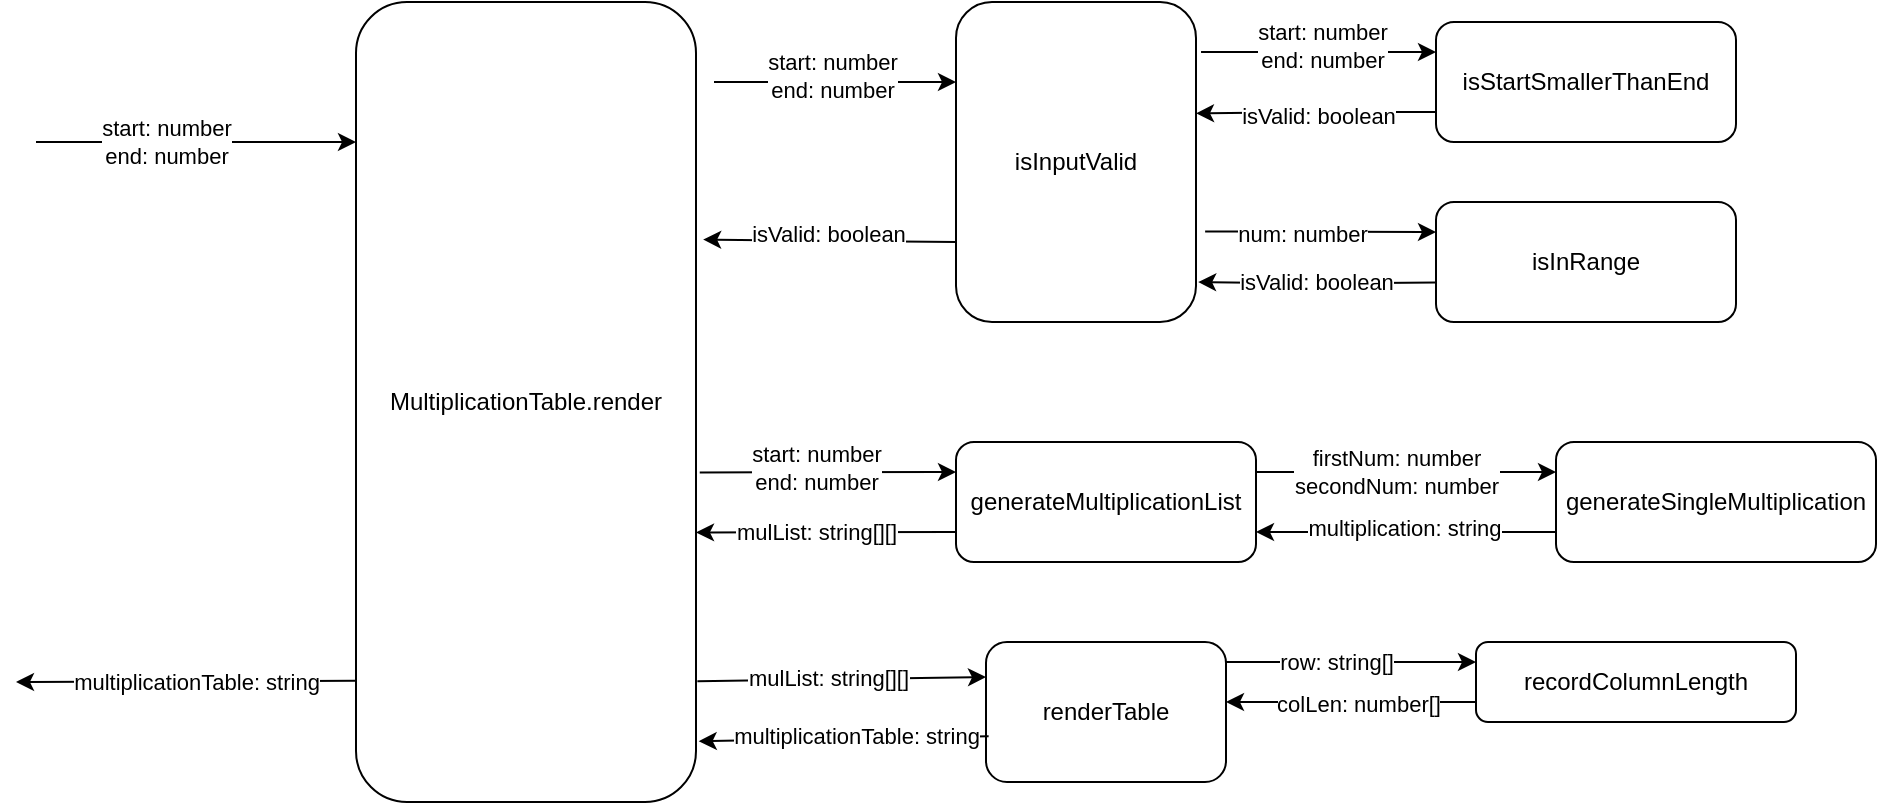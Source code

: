 <mxfile version="24.7.17">
  <diagram name="Page-1" id="2YBvvXClWsGukQMizWep">
    <mxGraphModel dx="1982" dy="530" grid="1" gridSize="10" guides="1" tooltips="1" connect="1" arrows="1" fold="1" page="1" pageScale="1" pageWidth="850" pageHeight="1100" math="0" shadow="0">
      <root>
        <mxCell id="0" />
        <mxCell id="1" parent="0" />
        <mxCell id="smsOg0GnQyqO6J8U3x3V-1" value="MultiplicationTable.render" style="rounded=1;whiteSpace=wrap;html=1;" vertex="1" parent="1">
          <mxGeometry x="120" y="50" width="170" height="400" as="geometry" />
        </mxCell>
        <mxCell id="smsOg0GnQyqO6J8U3x3V-2" value="isInputValid" style="rounded=1;whiteSpace=wrap;html=1;" vertex="1" parent="1">
          <mxGeometry x="420" y="50" width="120" height="160" as="geometry" />
        </mxCell>
        <mxCell id="smsOg0GnQyqO6J8U3x3V-3" value="" style="endArrow=classic;html=1;rounded=0;entryX=0;entryY=0.25;entryDx=0;entryDy=0;" edge="1" parent="1" target="smsOg0GnQyqO6J8U3x3V-2">
          <mxGeometry width="50" height="50" relative="1" as="geometry">
            <mxPoint x="299" y="90" as="sourcePoint" />
            <mxPoint x="420.0" y="100.19" as="targetPoint" />
          </mxGeometry>
        </mxCell>
        <mxCell id="smsOg0GnQyqO6J8U3x3V-4" value="start: number&lt;div&gt;end: number&lt;/div&gt;" style="edgeLabel;html=1;align=center;verticalAlign=middle;resizable=0;points=[];" vertex="1" connectable="0" parent="smsOg0GnQyqO6J8U3x3V-3">
          <mxGeometry x="-0.022" y="3" relative="1" as="geometry">
            <mxPoint as="offset" />
          </mxGeometry>
        </mxCell>
        <mxCell id="smsOg0GnQyqO6J8U3x3V-5" value="" style="endArrow=classic;html=1;rounded=0;exitX=0;exitY=0.75;exitDx=0;exitDy=0;entryX=1.021;entryY=0.297;entryDx=0;entryDy=0;entryPerimeter=0;" edge="1" parent="1" source="smsOg0GnQyqO6J8U3x3V-2" target="smsOg0GnQyqO6J8U3x3V-1">
          <mxGeometry width="50" height="50" relative="1" as="geometry">
            <mxPoint x="400" y="180" as="sourcePoint" />
            <mxPoint x="300" y="170" as="targetPoint" />
          </mxGeometry>
        </mxCell>
        <mxCell id="smsOg0GnQyqO6J8U3x3V-6" value="isValid: boolean" style="edgeLabel;html=1;align=center;verticalAlign=middle;resizable=0;points=[];" vertex="1" connectable="0" parent="smsOg0GnQyqO6J8U3x3V-5">
          <mxGeometry x="0.188" y="-4" relative="1" as="geometry">
            <mxPoint x="11" as="offset" />
          </mxGeometry>
        </mxCell>
        <mxCell id="smsOg0GnQyqO6J8U3x3V-7" value="isStartSmallerThanEnd" style="rounded=1;whiteSpace=wrap;html=1;" vertex="1" parent="1">
          <mxGeometry x="660" y="60" width="150" height="60" as="geometry" />
        </mxCell>
        <mxCell id="smsOg0GnQyqO6J8U3x3V-15" style="edgeStyle=orthogonalEdgeStyle;rounded=0;orthogonalLoop=1;jettySize=auto;html=1;exitX=0;exitY=0.25;exitDx=0;exitDy=0;entryX=1.009;entryY=0.717;entryDx=0;entryDy=0;entryPerimeter=0;" edge="1" parent="1">
          <mxGeometry relative="1" as="geometry">
            <mxPoint x="541.08" y="190.0" as="targetPoint" />
            <mxPoint x="660" y="190.28" as="sourcePoint" />
          </mxGeometry>
        </mxCell>
        <mxCell id="smsOg0GnQyqO6J8U3x3V-35" value="isValid: boolean" style="edgeLabel;html=1;align=center;verticalAlign=middle;resizable=0;points=[];" vertex="1" connectable="0" parent="smsOg0GnQyqO6J8U3x3V-15">
          <mxGeometry x="0.021" y="-1" relative="1" as="geometry">
            <mxPoint as="offset" />
          </mxGeometry>
        </mxCell>
        <mxCell id="smsOg0GnQyqO6J8U3x3V-8" value="isInRange" style="rounded=1;whiteSpace=wrap;html=1;" vertex="1" parent="1">
          <mxGeometry x="660" y="150" width="150" height="60" as="geometry" />
        </mxCell>
        <mxCell id="smsOg0GnQyqO6J8U3x3V-9" value="generateMultiplicationList" style="rounded=1;whiteSpace=wrap;html=1;" vertex="1" parent="1">
          <mxGeometry x="420" y="270" width="150" height="60" as="geometry" />
        </mxCell>
        <mxCell id="smsOg0GnQyqO6J8U3x3V-10" value="generateSingleMultiplication" style="rounded=1;whiteSpace=wrap;html=1;" vertex="1" parent="1">
          <mxGeometry x="720" y="270" width="160" height="60" as="geometry" />
        </mxCell>
        <mxCell id="smsOg0GnQyqO6J8U3x3V-11" value="renderTable" style="rounded=1;whiteSpace=wrap;html=1;" vertex="1" parent="1">
          <mxGeometry x="435" y="370" width="120" height="70" as="geometry" />
        </mxCell>
        <mxCell id="smsOg0GnQyqO6J8U3x3V-12" value="recordColumnLength" style="rounded=1;whiteSpace=wrap;html=1;" vertex="1" parent="1">
          <mxGeometry x="680" y="370" width="160" height="40" as="geometry" />
        </mxCell>
        <mxCell id="smsOg0GnQyqO6J8U3x3V-13" value="" style="endArrow=classic;html=1;rounded=0;entryX=0;entryY=0.25;entryDx=0;entryDy=0;exitX=1.021;exitY=0.156;exitDx=0;exitDy=0;exitPerimeter=0;" edge="1" parent="1" source="smsOg0GnQyqO6J8U3x3V-2" target="smsOg0GnQyqO6J8U3x3V-7">
          <mxGeometry width="50" height="50" relative="1" as="geometry">
            <mxPoint x="510" y="260" as="sourcePoint" />
            <mxPoint x="560" y="210" as="targetPoint" />
          </mxGeometry>
        </mxCell>
        <mxCell id="smsOg0GnQyqO6J8U3x3V-32" value="Text" style="edgeLabel;html=1;align=center;verticalAlign=middle;resizable=0;points=[];" vertex="1" connectable="0" parent="smsOg0GnQyqO6J8U3x3V-13">
          <mxGeometry x="-0.04" y="2" relative="1" as="geometry">
            <mxPoint as="offset" />
          </mxGeometry>
        </mxCell>
        <mxCell id="smsOg0GnQyqO6J8U3x3V-33" value="start: number&lt;div&gt;end: number&lt;/div&gt;" style="edgeLabel;html=1;align=center;verticalAlign=middle;resizable=0;points=[];" vertex="1" connectable="0" parent="smsOg0GnQyqO6J8U3x3V-13">
          <mxGeometry x="0.029" y="3" relative="1" as="geometry">
            <mxPoint as="offset" />
          </mxGeometry>
        </mxCell>
        <mxCell id="smsOg0GnQyqO6J8U3x3V-14" style="edgeStyle=orthogonalEdgeStyle;rounded=0;orthogonalLoop=1;jettySize=auto;html=1;exitX=0;exitY=0.75;exitDx=0;exitDy=0;entryX=1;entryY=0.348;entryDx=0;entryDy=0;entryPerimeter=0;" edge="1" parent="1" source="smsOg0GnQyqO6J8U3x3V-7" target="smsOg0GnQyqO6J8U3x3V-2">
          <mxGeometry relative="1" as="geometry" />
        </mxCell>
        <mxCell id="smsOg0GnQyqO6J8U3x3V-34" value="isValid: boolean" style="edgeLabel;html=1;align=center;verticalAlign=middle;resizable=0;points=[];" vertex="1" connectable="0" parent="smsOg0GnQyqO6J8U3x3V-14">
          <mxGeometry x="0.005" y="1" relative="1" as="geometry">
            <mxPoint x="1" as="offset" />
          </mxGeometry>
        </mxCell>
        <mxCell id="smsOg0GnQyqO6J8U3x3V-16" value="" style="endArrow=classic;html=1;rounded=0;entryX=0;entryY=0.25;entryDx=0;entryDy=0;exitX=1.038;exitY=0.717;exitDx=0;exitDy=0;exitPerimeter=0;" edge="1" parent="1" source="smsOg0GnQyqO6J8U3x3V-2" target="smsOg0GnQyqO6J8U3x3V-8">
          <mxGeometry width="50" height="50" relative="1" as="geometry">
            <mxPoint x="540" y="250" as="sourcePoint" />
            <mxPoint x="590" y="200" as="targetPoint" />
          </mxGeometry>
        </mxCell>
        <mxCell id="smsOg0GnQyqO6J8U3x3V-36" value="num: number" style="edgeLabel;html=1;align=center;verticalAlign=middle;resizable=0;points=[];" vertex="1" connectable="0" parent="smsOg0GnQyqO6J8U3x3V-16">
          <mxGeometry x="-0.169" y="-1" relative="1" as="geometry">
            <mxPoint as="offset" />
          </mxGeometry>
        </mxCell>
        <mxCell id="smsOg0GnQyqO6J8U3x3V-17" value="" style="endArrow=classic;html=1;rounded=0;entryX=0;entryY=0.25;entryDx=0;entryDy=0;exitX=1.011;exitY=0.588;exitDx=0;exitDy=0;exitPerimeter=0;" edge="1" parent="1" source="smsOg0GnQyqO6J8U3x3V-1" target="smsOg0GnQyqO6J8U3x3V-9">
          <mxGeometry width="50" height="50" relative="1" as="geometry">
            <mxPoint x="450" y="300" as="sourcePoint" />
            <mxPoint x="500" y="250" as="targetPoint" />
          </mxGeometry>
        </mxCell>
        <mxCell id="smsOg0GnQyqO6J8U3x3V-37" value="start: number&lt;div&gt;end: number&lt;/div&gt;" style="edgeLabel;html=1;align=center;verticalAlign=middle;resizable=0;points=[];" vertex="1" connectable="0" parent="smsOg0GnQyqO6J8U3x3V-17">
          <mxGeometry x="-0.178" y="2" relative="1" as="geometry">
            <mxPoint x="5" as="offset" />
          </mxGeometry>
        </mxCell>
        <mxCell id="smsOg0GnQyqO6J8U3x3V-18" value="" style="endArrow=classic;html=1;rounded=0;exitX=0;exitY=0.75;exitDx=0;exitDy=0;entryX=1;entryY=0.663;entryDx=0;entryDy=0;entryPerimeter=0;" edge="1" parent="1" source="smsOg0GnQyqO6J8U3x3V-9" target="smsOg0GnQyqO6J8U3x3V-1">
          <mxGeometry width="50" height="50" relative="1" as="geometry">
            <mxPoint x="450" y="300" as="sourcePoint" />
            <mxPoint x="500" y="250" as="targetPoint" />
          </mxGeometry>
        </mxCell>
        <mxCell id="smsOg0GnQyqO6J8U3x3V-38" value="mulList: string[][]" style="edgeLabel;html=1;align=center;verticalAlign=middle;resizable=0;points=[];" vertex="1" connectable="0" parent="smsOg0GnQyqO6J8U3x3V-18">
          <mxGeometry x="0.185" relative="1" as="geometry">
            <mxPoint x="7" as="offset" />
          </mxGeometry>
        </mxCell>
        <mxCell id="smsOg0GnQyqO6J8U3x3V-19" value="" style="endArrow=classic;html=1;rounded=0;exitX=1;exitY=0.25;exitDx=0;exitDy=0;entryX=0;entryY=0.25;entryDx=0;entryDy=0;" edge="1" parent="1" source="smsOg0GnQyqO6J8U3x3V-9" target="smsOg0GnQyqO6J8U3x3V-10">
          <mxGeometry width="50" height="50" relative="1" as="geometry">
            <mxPoint x="450" y="300" as="sourcePoint" />
            <mxPoint x="500" y="250" as="targetPoint" />
          </mxGeometry>
        </mxCell>
        <mxCell id="smsOg0GnQyqO6J8U3x3V-39" value="firstNum: number&lt;div&gt;secondNum: number&lt;/div&gt;" style="edgeLabel;html=1;align=center;verticalAlign=middle;resizable=0;points=[];" vertex="1" connectable="0" parent="smsOg0GnQyqO6J8U3x3V-19">
          <mxGeometry x="-0.203" relative="1" as="geometry">
            <mxPoint x="10" as="offset" />
          </mxGeometry>
        </mxCell>
        <mxCell id="smsOg0GnQyqO6J8U3x3V-20" value="" style="endArrow=classic;html=1;rounded=0;exitX=0;exitY=0.75;exitDx=0;exitDy=0;entryX=1;entryY=0.75;entryDx=0;entryDy=0;" edge="1" parent="1" source="smsOg0GnQyqO6J8U3x3V-10" target="smsOg0GnQyqO6J8U3x3V-9">
          <mxGeometry width="50" height="50" relative="1" as="geometry">
            <mxPoint x="450" y="300" as="sourcePoint" />
            <mxPoint x="500" y="250" as="targetPoint" />
          </mxGeometry>
        </mxCell>
        <mxCell id="smsOg0GnQyqO6J8U3x3V-40" value="multiplication: string" style="edgeLabel;html=1;align=center;verticalAlign=middle;resizable=0;points=[];" vertex="1" connectable="0" parent="smsOg0GnQyqO6J8U3x3V-20">
          <mxGeometry x="0.01" y="-2" relative="1" as="geometry">
            <mxPoint as="offset" />
          </mxGeometry>
        </mxCell>
        <mxCell id="smsOg0GnQyqO6J8U3x3V-21" value="" style="endArrow=classic;html=1;rounded=0;entryX=0;entryY=0.25;entryDx=0;entryDy=0;" edge="1" parent="1" target="smsOg0GnQyqO6J8U3x3V-12">
          <mxGeometry width="50" height="50" relative="1" as="geometry">
            <mxPoint x="555" y="380" as="sourcePoint" />
            <mxPoint x="615" y="380" as="targetPoint" />
          </mxGeometry>
        </mxCell>
        <mxCell id="smsOg0GnQyqO6J8U3x3V-43" value="row: string[]" style="edgeLabel;html=1;align=center;verticalAlign=middle;resizable=0;points=[];" vertex="1" connectable="0" parent="smsOg0GnQyqO6J8U3x3V-21">
          <mxGeometry x="-0.184" relative="1" as="geometry">
            <mxPoint x="4" as="offset" />
          </mxGeometry>
        </mxCell>
        <mxCell id="smsOg0GnQyqO6J8U3x3V-22" value="" style="endArrow=classic;html=1;rounded=0;exitX=0;exitY=0.75;exitDx=0;exitDy=0;" edge="1" parent="1" source="smsOg0GnQyqO6J8U3x3V-12">
          <mxGeometry width="50" height="50" relative="1" as="geometry">
            <mxPoint x="615" y="400" as="sourcePoint" />
            <mxPoint x="555" y="400" as="targetPoint" />
          </mxGeometry>
        </mxCell>
        <mxCell id="smsOg0GnQyqO6J8U3x3V-46" value="colLen: number[]" style="edgeLabel;html=1;align=center;verticalAlign=middle;resizable=0;points=[];" vertex="1" connectable="0" parent="smsOg0GnQyqO6J8U3x3V-22">
          <mxGeometry x="0.109" y="1" relative="1" as="geometry">
            <mxPoint x="10" as="offset" />
          </mxGeometry>
        </mxCell>
        <mxCell id="smsOg0GnQyqO6J8U3x3V-23" value="" style="endArrow=classic;html=1;rounded=0;exitX=1.004;exitY=0.849;exitDx=0;exitDy=0;entryX=0;entryY=0.25;entryDx=0;entryDy=0;exitPerimeter=0;" edge="1" parent="1" source="smsOg0GnQyqO6J8U3x3V-1" target="smsOg0GnQyqO6J8U3x3V-11">
          <mxGeometry width="50" height="50" relative="1" as="geometry">
            <mxPoint x="330" y="389.57" as="sourcePoint" />
            <mxPoint x="420" y="389.57" as="targetPoint" />
          </mxGeometry>
        </mxCell>
        <mxCell id="smsOg0GnQyqO6J8U3x3V-41" value="mulList: string[][]" style="edgeLabel;html=1;align=center;verticalAlign=middle;resizable=0;points=[];" vertex="1" connectable="0" parent="smsOg0GnQyqO6J8U3x3V-23">
          <mxGeometry x="-0.097" y="1" relative="1" as="geometry">
            <mxPoint as="offset" />
          </mxGeometry>
        </mxCell>
        <mxCell id="smsOg0GnQyqO6J8U3x3V-24" value="" style="endArrow=classic;html=1;rounded=0;exitX=0.011;exitY=0.674;exitDx=0;exitDy=0;entryX=1.008;entryY=0.924;entryDx=0;entryDy=0;entryPerimeter=0;exitPerimeter=0;" edge="1" parent="1" source="smsOg0GnQyqO6J8U3x3V-11" target="smsOg0GnQyqO6J8U3x3V-1">
          <mxGeometry width="50" height="50" relative="1" as="geometry">
            <mxPoint x="420" y="419.57" as="sourcePoint" />
            <mxPoint x="330" y="419.57" as="targetPoint" />
          </mxGeometry>
        </mxCell>
        <mxCell id="smsOg0GnQyqO6J8U3x3V-42" value="multiplicationTable: string" style="edgeLabel;html=1;align=center;verticalAlign=middle;resizable=0;points=[];" vertex="1" connectable="0" parent="smsOg0GnQyqO6J8U3x3V-24">
          <mxGeometry x="0.074" y="-2" relative="1" as="geometry">
            <mxPoint x="11" as="offset" />
          </mxGeometry>
        </mxCell>
        <mxCell id="smsOg0GnQyqO6J8U3x3V-25" value="" style="endArrow=classic;html=1;rounded=0;entryX=0;entryY=0.25;entryDx=0;entryDy=0;" edge="1" parent="1">
          <mxGeometry width="50" height="50" relative="1" as="geometry">
            <mxPoint x="-40" y="120" as="sourcePoint" />
            <mxPoint x="120" y="120" as="targetPoint" />
          </mxGeometry>
        </mxCell>
        <mxCell id="smsOg0GnQyqO6J8U3x3V-28" value="start: number&lt;div&gt;end: number&lt;/div&gt;" style="edgeLabel;html=1;align=center;verticalAlign=middle;resizable=0;points=[];" vertex="1" connectable="0" parent="smsOg0GnQyqO6J8U3x3V-25">
          <mxGeometry x="-0.194" relative="1" as="geometry">
            <mxPoint as="offset" />
          </mxGeometry>
        </mxCell>
        <mxCell id="smsOg0GnQyqO6J8U3x3V-26" value="" style="endArrow=classic;html=1;rounded=0;exitX=0;exitY=0.75;exitDx=0;exitDy=0;" edge="1" parent="1">
          <mxGeometry width="50" height="50" relative="1" as="geometry">
            <mxPoint x="120" y="389.38" as="sourcePoint" />
            <mxPoint x="-50" y="390" as="targetPoint" />
          </mxGeometry>
        </mxCell>
        <mxCell id="smsOg0GnQyqO6J8U3x3V-29" value="multiplicationTable: string" style="edgeLabel;html=1;align=center;verticalAlign=middle;resizable=0;points=[];" vertex="1" connectable="0" parent="smsOg0GnQyqO6J8U3x3V-26">
          <mxGeometry x="0.305" y="-1" relative="1" as="geometry">
            <mxPoint x="31" y="1" as="offset" />
          </mxGeometry>
        </mxCell>
      </root>
    </mxGraphModel>
  </diagram>
</mxfile>
